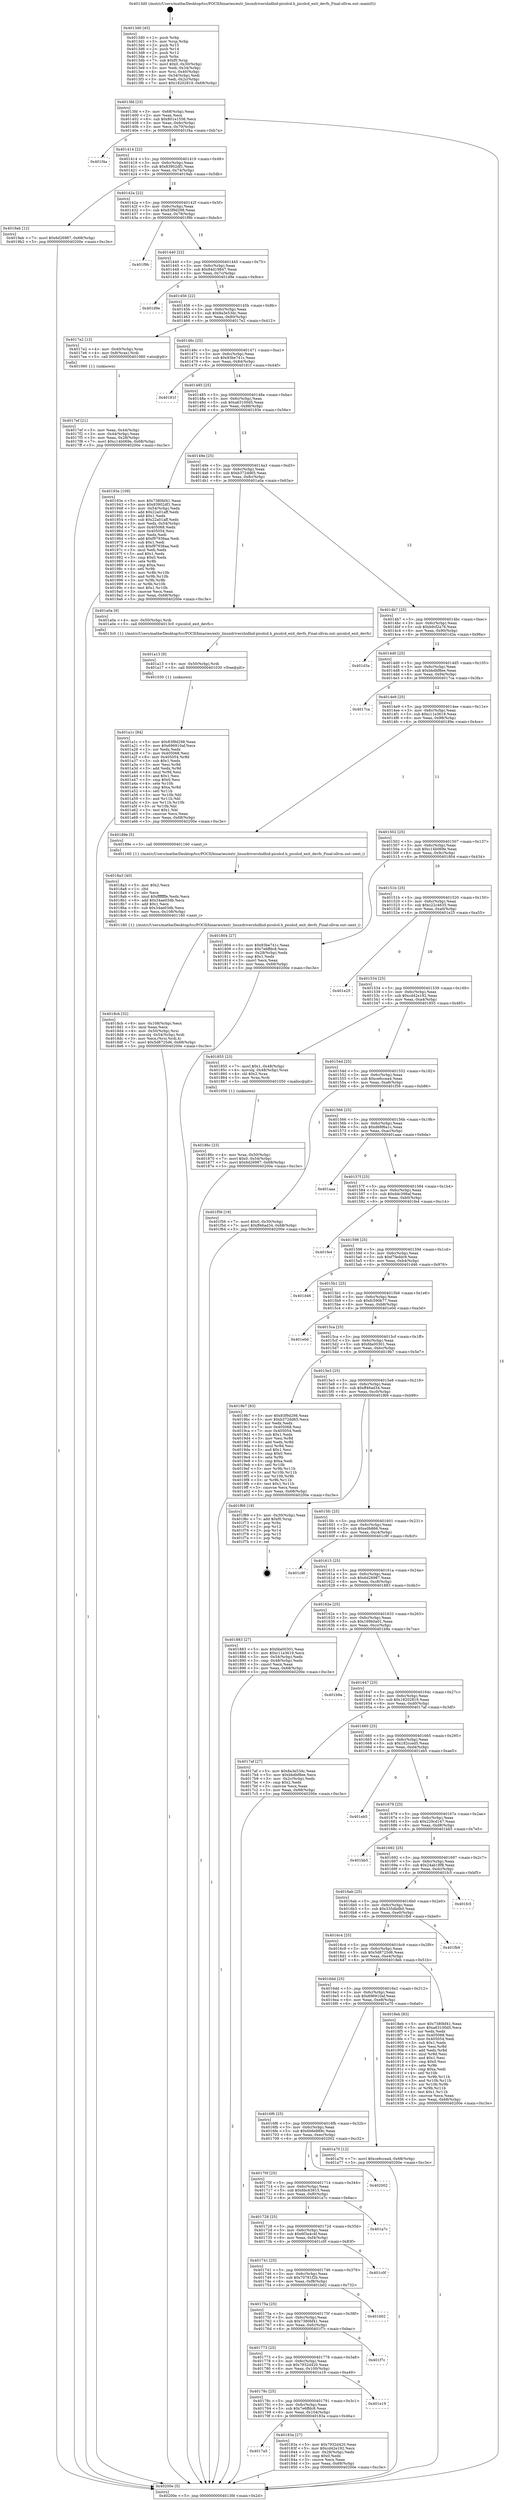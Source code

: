 digraph "0x4013d0" {
  label = "0x4013d0 (/mnt/c/Users/mathe/Desktop/tcc/POCII/binaries/extr_linuxdrivershidhid-picolcd.h_picolcd_exit_devfs_Final-ollvm.out::main(0))"
  labelloc = "t"
  node[shape=record]

  Entry [label="",width=0.3,height=0.3,shape=circle,fillcolor=black,style=filled]
  "0x4013fd" [label="{
     0x4013fd [23]\l
     | [instrs]\l
     &nbsp;&nbsp;0x4013fd \<+3\>: mov -0x68(%rbp),%eax\l
     &nbsp;&nbsp;0x401400 \<+2\>: mov %eax,%ecx\l
     &nbsp;&nbsp;0x401402 \<+6\>: sub $0x801e1556,%ecx\l
     &nbsp;&nbsp;0x401408 \<+3\>: mov %eax,-0x6c(%rbp)\l
     &nbsp;&nbsp;0x40140b \<+3\>: mov %ecx,-0x70(%rbp)\l
     &nbsp;&nbsp;0x40140e \<+6\>: je 0000000000401f4a \<main+0xb7a\>\l
  }"]
  "0x401f4a" [label="{
     0x401f4a\l
  }", style=dashed]
  "0x401414" [label="{
     0x401414 [22]\l
     | [instrs]\l
     &nbsp;&nbsp;0x401414 \<+5\>: jmp 0000000000401419 \<main+0x49\>\l
     &nbsp;&nbsp;0x401419 \<+3\>: mov -0x6c(%rbp),%eax\l
     &nbsp;&nbsp;0x40141c \<+5\>: sub $0x83902df1,%eax\l
     &nbsp;&nbsp;0x401421 \<+3\>: mov %eax,-0x74(%rbp)\l
     &nbsp;&nbsp;0x401424 \<+6\>: je 00000000004019ab \<main+0x5db\>\l
  }"]
  Exit [label="",width=0.3,height=0.3,shape=circle,fillcolor=black,style=filled,peripheries=2]
  "0x4019ab" [label="{
     0x4019ab [12]\l
     | [instrs]\l
     &nbsp;&nbsp;0x4019ab \<+7\>: movl $0x6d26987,-0x68(%rbp)\l
     &nbsp;&nbsp;0x4019b2 \<+5\>: jmp 000000000040200e \<main+0xc3e\>\l
  }"]
  "0x40142a" [label="{
     0x40142a [22]\l
     | [instrs]\l
     &nbsp;&nbsp;0x40142a \<+5\>: jmp 000000000040142f \<main+0x5f\>\l
     &nbsp;&nbsp;0x40142f \<+3\>: mov -0x6c(%rbp),%eax\l
     &nbsp;&nbsp;0x401432 \<+5\>: sub $0x83f9d298,%eax\l
     &nbsp;&nbsp;0x401437 \<+3\>: mov %eax,-0x78(%rbp)\l
     &nbsp;&nbsp;0x40143a \<+6\>: je 0000000000401f9b \<main+0xbcb\>\l
  }"]
  "0x401a1c" [label="{
     0x401a1c [84]\l
     | [instrs]\l
     &nbsp;&nbsp;0x401a1c \<+5\>: mov $0x83f9d298,%eax\l
     &nbsp;&nbsp;0x401a21 \<+5\>: mov $0x696910af,%ecx\l
     &nbsp;&nbsp;0x401a26 \<+2\>: xor %edx,%edx\l
     &nbsp;&nbsp;0x401a28 \<+7\>: mov 0x405068,%esi\l
     &nbsp;&nbsp;0x401a2f \<+8\>: mov 0x405054,%r8d\l
     &nbsp;&nbsp;0x401a37 \<+3\>: sub $0x1,%edx\l
     &nbsp;&nbsp;0x401a3a \<+3\>: mov %esi,%r9d\l
     &nbsp;&nbsp;0x401a3d \<+3\>: add %edx,%r9d\l
     &nbsp;&nbsp;0x401a40 \<+4\>: imul %r9d,%esi\l
     &nbsp;&nbsp;0x401a44 \<+3\>: and $0x1,%esi\l
     &nbsp;&nbsp;0x401a47 \<+3\>: cmp $0x0,%esi\l
     &nbsp;&nbsp;0x401a4a \<+4\>: sete %r10b\l
     &nbsp;&nbsp;0x401a4e \<+4\>: cmp $0xa,%r8d\l
     &nbsp;&nbsp;0x401a52 \<+4\>: setl %r11b\l
     &nbsp;&nbsp;0x401a56 \<+3\>: mov %r10b,%bl\l
     &nbsp;&nbsp;0x401a59 \<+3\>: and %r11b,%bl\l
     &nbsp;&nbsp;0x401a5c \<+3\>: xor %r11b,%r10b\l
     &nbsp;&nbsp;0x401a5f \<+3\>: or %r10b,%bl\l
     &nbsp;&nbsp;0x401a62 \<+3\>: test $0x1,%bl\l
     &nbsp;&nbsp;0x401a65 \<+3\>: cmovne %ecx,%eax\l
     &nbsp;&nbsp;0x401a68 \<+3\>: mov %eax,-0x68(%rbp)\l
     &nbsp;&nbsp;0x401a6b \<+5\>: jmp 000000000040200e \<main+0xc3e\>\l
  }"]
  "0x401f9b" [label="{
     0x401f9b\l
  }", style=dashed]
  "0x401440" [label="{
     0x401440 [22]\l
     | [instrs]\l
     &nbsp;&nbsp;0x401440 \<+5\>: jmp 0000000000401445 \<main+0x75\>\l
     &nbsp;&nbsp;0x401445 \<+3\>: mov -0x6c(%rbp),%eax\l
     &nbsp;&nbsp;0x401448 \<+5\>: sub $0x84d19847,%eax\l
     &nbsp;&nbsp;0x40144d \<+3\>: mov %eax,-0x7c(%rbp)\l
     &nbsp;&nbsp;0x401450 \<+6\>: je 0000000000401d9e \<main+0x9ce\>\l
  }"]
  "0x401a13" [label="{
     0x401a13 [9]\l
     | [instrs]\l
     &nbsp;&nbsp;0x401a13 \<+4\>: mov -0x50(%rbp),%rdi\l
     &nbsp;&nbsp;0x401a17 \<+5\>: call 0000000000401030 \<free@plt\>\l
     | [calls]\l
     &nbsp;&nbsp;0x401030 \{1\} (unknown)\l
  }"]
  "0x401d9e" [label="{
     0x401d9e\l
  }", style=dashed]
  "0x401456" [label="{
     0x401456 [22]\l
     | [instrs]\l
     &nbsp;&nbsp;0x401456 \<+5\>: jmp 000000000040145b \<main+0x8b\>\l
     &nbsp;&nbsp;0x40145b \<+3\>: mov -0x6c(%rbp),%eax\l
     &nbsp;&nbsp;0x40145e \<+5\>: sub $0x8a3e53dc,%eax\l
     &nbsp;&nbsp;0x401463 \<+3\>: mov %eax,-0x80(%rbp)\l
     &nbsp;&nbsp;0x401466 \<+6\>: je 00000000004017e2 \<main+0x412\>\l
  }"]
  "0x4018cb" [label="{
     0x4018cb [32]\l
     | [instrs]\l
     &nbsp;&nbsp;0x4018cb \<+6\>: mov -0x108(%rbp),%ecx\l
     &nbsp;&nbsp;0x4018d1 \<+3\>: imul %eax,%ecx\l
     &nbsp;&nbsp;0x4018d4 \<+4\>: mov -0x50(%rbp),%rsi\l
     &nbsp;&nbsp;0x4018d8 \<+4\>: movslq -0x54(%rbp),%rdi\l
     &nbsp;&nbsp;0x4018dc \<+3\>: mov %ecx,(%rsi,%rdi,4)\l
     &nbsp;&nbsp;0x4018df \<+7\>: movl $0x5d8725d6,-0x68(%rbp)\l
     &nbsp;&nbsp;0x4018e6 \<+5\>: jmp 000000000040200e \<main+0xc3e\>\l
  }"]
  "0x4017e2" [label="{
     0x4017e2 [13]\l
     | [instrs]\l
     &nbsp;&nbsp;0x4017e2 \<+4\>: mov -0x40(%rbp),%rax\l
     &nbsp;&nbsp;0x4017e6 \<+4\>: mov 0x8(%rax),%rdi\l
     &nbsp;&nbsp;0x4017ea \<+5\>: call 0000000000401060 \<atoi@plt\>\l
     | [calls]\l
     &nbsp;&nbsp;0x401060 \{1\} (unknown)\l
  }"]
  "0x40146c" [label="{
     0x40146c [25]\l
     | [instrs]\l
     &nbsp;&nbsp;0x40146c \<+5\>: jmp 0000000000401471 \<main+0xa1\>\l
     &nbsp;&nbsp;0x401471 \<+3\>: mov -0x6c(%rbp),%eax\l
     &nbsp;&nbsp;0x401474 \<+5\>: sub $0x93be741c,%eax\l
     &nbsp;&nbsp;0x401479 \<+6\>: mov %eax,-0x84(%rbp)\l
     &nbsp;&nbsp;0x40147f \<+6\>: je 000000000040181f \<main+0x44f\>\l
  }"]
  "0x4018a3" [label="{
     0x4018a3 [40]\l
     | [instrs]\l
     &nbsp;&nbsp;0x4018a3 \<+5\>: mov $0x2,%ecx\l
     &nbsp;&nbsp;0x4018a8 \<+1\>: cltd\l
     &nbsp;&nbsp;0x4018a9 \<+2\>: idiv %ecx\l
     &nbsp;&nbsp;0x4018ab \<+6\>: imul $0xfffffffe,%edx,%ecx\l
     &nbsp;&nbsp;0x4018b1 \<+6\>: add $0x34ae03db,%ecx\l
     &nbsp;&nbsp;0x4018b7 \<+3\>: add $0x1,%ecx\l
     &nbsp;&nbsp;0x4018ba \<+6\>: sub $0x34ae03db,%ecx\l
     &nbsp;&nbsp;0x4018c0 \<+6\>: mov %ecx,-0x108(%rbp)\l
     &nbsp;&nbsp;0x4018c6 \<+5\>: call 0000000000401160 \<next_i\>\l
     | [calls]\l
     &nbsp;&nbsp;0x401160 \{1\} (/mnt/c/Users/mathe/Desktop/tcc/POCII/binaries/extr_linuxdrivershidhid-picolcd.h_picolcd_exit_devfs_Final-ollvm.out::next_i)\l
  }"]
  "0x40181f" [label="{
     0x40181f\l
  }", style=dashed]
  "0x401485" [label="{
     0x401485 [25]\l
     | [instrs]\l
     &nbsp;&nbsp;0x401485 \<+5\>: jmp 000000000040148a \<main+0xba\>\l
     &nbsp;&nbsp;0x40148a \<+3\>: mov -0x6c(%rbp),%eax\l
     &nbsp;&nbsp;0x40148d \<+5\>: sub $0xa63100d5,%eax\l
     &nbsp;&nbsp;0x401492 \<+6\>: mov %eax,-0x88(%rbp)\l
     &nbsp;&nbsp;0x401498 \<+6\>: je 000000000040193e \<main+0x56e\>\l
  }"]
  "0x40186c" [label="{
     0x40186c [23]\l
     | [instrs]\l
     &nbsp;&nbsp;0x40186c \<+4\>: mov %rax,-0x50(%rbp)\l
     &nbsp;&nbsp;0x401870 \<+7\>: movl $0x0,-0x54(%rbp)\l
     &nbsp;&nbsp;0x401877 \<+7\>: movl $0x6d26987,-0x68(%rbp)\l
     &nbsp;&nbsp;0x40187e \<+5\>: jmp 000000000040200e \<main+0xc3e\>\l
  }"]
  "0x40193e" [label="{
     0x40193e [109]\l
     | [instrs]\l
     &nbsp;&nbsp;0x40193e \<+5\>: mov $0x7380bf41,%eax\l
     &nbsp;&nbsp;0x401943 \<+5\>: mov $0x83902df1,%ecx\l
     &nbsp;&nbsp;0x401948 \<+3\>: mov -0x54(%rbp),%edx\l
     &nbsp;&nbsp;0x40194b \<+6\>: add $0x22a01aff,%edx\l
     &nbsp;&nbsp;0x401951 \<+3\>: add $0x1,%edx\l
     &nbsp;&nbsp;0x401954 \<+6\>: sub $0x22a01aff,%edx\l
     &nbsp;&nbsp;0x40195a \<+3\>: mov %edx,-0x54(%rbp)\l
     &nbsp;&nbsp;0x40195d \<+7\>: mov 0x405068,%edx\l
     &nbsp;&nbsp;0x401964 \<+7\>: mov 0x405054,%esi\l
     &nbsp;&nbsp;0x40196b \<+2\>: mov %edx,%edi\l
     &nbsp;&nbsp;0x40196d \<+6\>: add $0xf97936aa,%edi\l
     &nbsp;&nbsp;0x401973 \<+3\>: sub $0x1,%edi\l
     &nbsp;&nbsp;0x401976 \<+6\>: sub $0xf97936aa,%edi\l
     &nbsp;&nbsp;0x40197c \<+3\>: imul %edi,%edx\l
     &nbsp;&nbsp;0x40197f \<+3\>: and $0x1,%edx\l
     &nbsp;&nbsp;0x401982 \<+3\>: cmp $0x0,%edx\l
     &nbsp;&nbsp;0x401985 \<+4\>: sete %r8b\l
     &nbsp;&nbsp;0x401989 \<+3\>: cmp $0xa,%esi\l
     &nbsp;&nbsp;0x40198c \<+4\>: setl %r9b\l
     &nbsp;&nbsp;0x401990 \<+3\>: mov %r8b,%r10b\l
     &nbsp;&nbsp;0x401993 \<+3\>: and %r9b,%r10b\l
     &nbsp;&nbsp;0x401996 \<+3\>: xor %r9b,%r8b\l
     &nbsp;&nbsp;0x401999 \<+3\>: or %r8b,%r10b\l
     &nbsp;&nbsp;0x40199c \<+4\>: test $0x1,%r10b\l
     &nbsp;&nbsp;0x4019a0 \<+3\>: cmovne %ecx,%eax\l
     &nbsp;&nbsp;0x4019a3 \<+3\>: mov %eax,-0x68(%rbp)\l
     &nbsp;&nbsp;0x4019a6 \<+5\>: jmp 000000000040200e \<main+0xc3e\>\l
  }"]
  "0x40149e" [label="{
     0x40149e [25]\l
     | [instrs]\l
     &nbsp;&nbsp;0x40149e \<+5\>: jmp 00000000004014a3 \<main+0xd3\>\l
     &nbsp;&nbsp;0x4014a3 \<+3\>: mov -0x6c(%rbp),%eax\l
     &nbsp;&nbsp;0x4014a6 \<+5\>: sub $0xb372dd65,%eax\l
     &nbsp;&nbsp;0x4014ab \<+6\>: mov %eax,-0x8c(%rbp)\l
     &nbsp;&nbsp;0x4014b1 \<+6\>: je 0000000000401a0a \<main+0x63a\>\l
  }"]
  "0x4017a5" [label="{
     0x4017a5\l
  }", style=dashed]
  "0x401a0a" [label="{
     0x401a0a [9]\l
     | [instrs]\l
     &nbsp;&nbsp;0x401a0a \<+4\>: mov -0x50(%rbp),%rdi\l
     &nbsp;&nbsp;0x401a0e \<+5\>: call 00000000004013c0 \<picolcd_exit_devfs\>\l
     | [calls]\l
     &nbsp;&nbsp;0x4013c0 \{1\} (/mnt/c/Users/mathe/Desktop/tcc/POCII/binaries/extr_linuxdrivershidhid-picolcd.h_picolcd_exit_devfs_Final-ollvm.out::picolcd_exit_devfs)\l
  }"]
  "0x4014b7" [label="{
     0x4014b7 [25]\l
     | [instrs]\l
     &nbsp;&nbsp;0x4014b7 \<+5\>: jmp 00000000004014bc \<main+0xec\>\l
     &nbsp;&nbsp;0x4014bc \<+3\>: mov -0x6c(%rbp),%eax\l
     &nbsp;&nbsp;0x4014bf \<+5\>: sub $0xb9cf2a76,%eax\l
     &nbsp;&nbsp;0x4014c4 \<+6\>: mov %eax,-0x90(%rbp)\l
     &nbsp;&nbsp;0x4014ca \<+6\>: je 0000000000401d3a \<main+0x96a\>\l
  }"]
  "0x40183a" [label="{
     0x40183a [27]\l
     | [instrs]\l
     &nbsp;&nbsp;0x40183a \<+5\>: mov $0x7932d420,%eax\l
     &nbsp;&nbsp;0x40183f \<+5\>: mov $0xcd42e192,%ecx\l
     &nbsp;&nbsp;0x401844 \<+3\>: mov -0x28(%rbp),%edx\l
     &nbsp;&nbsp;0x401847 \<+3\>: cmp $0x0,%edx\l
     &nbsp;&nbsp;0x40184a \<+3\>: cmove %ecx,%eax\l
     &nbsp;&nbsp;0x40184d \<+3\>: mov %eax,-0x68(%rbp)\l
     &nbsp;&nbsp;0x401850 \<+5\>: jmp 000000000040200e \<main+0xc3e\>\l
  }"]
  "0x401d3a" [label="{
     0x401d3a\l
  }", style=dashed]
  "0x4014d0" [label="{
     0x4014d0 [25]\l
     | [instrs]\l
     &nbsp;&nbsp;0x4014d0 \<+5\>: jmp 00000000004014d5 \<main+0x105\>\l
     &nbsp;&nbsp;0x4014d5 \<+3\>: mov -0x6c(%rbp),%eax\l
     &nbsp;&nbsp;0x4014d8 \<+5\>: sub $0xbbdbf8ee,%eax\l
     &nbsp;&nbsp;0x4014dd \<+6\>: mov %eax,-0x94(%rbp)\l
     &nbsp;&nbsp;0x4014e3 \<+6\>: je 00000000004017ca \<main+0x3fa\>\l
  }"]
  "0x40178c" [label="{
     0x40178c [25]\l
     | [instrs]\l
     &nbsp;&nbsp;0x40178c \<+5\>: jmp 0000000000401791 \<main+0x3c1\>\l
     &nbsp;&nbsp;0x401791 \<+3\>: mov -0x6c(%rbp),%eax\l
     &nbsp;&nbsp;0x401794 \<+5\>: sub $0x7e6ffdc8,%eax\l
     &nbsp;&nbsp;0x401799 \<+6\>: mov %eax,-0x104(%rbp)\l
     &nbsp;&nbsp;0x40179f \<+6\>: je 000000000040183a \<main+0x46a\>\l
  }"]
  "0x4017ca" [label="{
     0x4017ca\l
  }", style=dashed]
  "0x4014e9" [label="{
     0x4014e9 [25]\l
     | [instrs]\l
     &nbsp;&nbsp;0x4014e9 \<+5\>: jmp 00000000004014ee \<main+0x11e\>\l
     &nbsp;&nbsp;0x4014ee \<+3\>: mov -0x6c(%rbp),%eax\l
     &nbsp;&nbsp;0x4014f1 \<+5\>: sub $0xc11e3619,%eax\l
     &nbsp;&nbsp;0x4014f6 \<+6\>: mov %eax,-0x98(%rbp)\l
     &nbsp;&nbsp;0x4014fc \<+6\>: je 000000000040189e \<main+0x4ce\>\l
  }"]
  "0x401e19" [label="{
     0x401e19\l
  }", style=dashed]
  "0x40189e" [label="{
     0x40189e [5]\l
     | [instrs]\l
     &nbsp;&nbsp;0x40189e \<+5\>: call 0000000000401160 \<next_i\>\l
     | [calls]\l
     &nbsp;&nbsp;0x401160 \{1\} (/mnt/c/Users/mathe/Desktop/tcc/POCII/binaries/extr_linuxdrivershidhid-picolcd.h_picolcd_exit_devfs_Final-ollvm.out::next_i)\l
  }"]
  "0x401502" [label="{
     0x401502 [25]\l
     | [instrs]\l
     &nbsp;&nbsp;0x401502 \<+5\>: jmp 0000000000401507 \<main+0x137\>\l
     &nbsp;&nbsp;0x401507 \<+3\>: mov -0x6c(%rbp),%eax\l
     &nbsp;&nbsp;0x40150a \<+5\>: sub $0xc14b069e,%eax\l
     &nbsp;&nbsp;0x40150f \<+6\>: mov %eax,-0x9c(%rbp)\l
     &nbsp;&nbsp;0x401515 \<+6\>: je 0000000000401804 \<main+0x434\>\l
  }"]
  "0x401773" [label="{
     0x401773 [25]\l
     | [instrs]\l
     &nbsp;&nbsp;0x401773 \<+5\>: jmp 0000000000401778 \<main+0x3a8\>\l
     &nbsp;&nbsp;0x401778 \<+3\>: mov -0x6c(%rbp),%eax\l
     &nbsp;&nbsp;0x40177b \<+5\>: sub $0x7932d420,%eax\l
     &nbsp;&nbsp;0x401780 \<+6\>: mov %eax,-0x100(%rbp)\l
     &nbsp;&nbsp;0x401786 \<+6\>: je 0000000000401e19 \<main+0xa49\>\l
  }"]
  "0x401804" [label="{
     0x401804 [27]\l
     | [instrs]\l
     &nbsp;&nbsp;0x401804 \<+5\>: mov $0x93be741c,%eax\l
     &nbsp;&nbsp;0x401809 \<+5\>: mov $0x7e6ffdc8,%ecx\l
     &nbsp;&nbsp;0x40180e \<+3\>: mov -0x28(%rbp),%edx\l
     &nbsp;&nbsp;0x401811 \<+3\>: cmp $0x1,%edx\l
     &nbsp;&nbsp;0x401814 \<+3\>: cmovl %ecx,%eax\l
     &nbsp;&nbsp;0x401817 \<+3\>: mov %eax,-0x68(%rbp)\l
     &nbsp;&nbsp;0x40181a \<+5\>: jmp 000000000040200e \<main+0xc3e\>\l
  }"]
  "0x40151b" [label="{
     0x40151b [25]\l
     | [instrs]\l
     &nbsp;&nbsp;0x40151b \<+5\>: jmp 0000000000401520 \<main+0x150\>\l
     &nbsp;&nbsp;0x401520 \<+3\>: mov -0x6c(%rbp),%eax\l
     &nbsp;&nbsp;0x401523 \<+5\>: sub $0xc22c4635,%eax\l
     &nbsp;&nbsp;0x401528 \<+6\>: mov %eax,-0xa0(%rbp)\l
     &nbsp;&nbsp;0x40152e \<+6\>: je 0000000000401e25 \<main+0xa55\>\l
  }"]
  "0x401f7c" [label="{
     0x401f7c\l
  }", style=dashed]
  "0x401e25" [label="{
     0x401e25\l
  }", style=dashed]
  "0x401534" [label="{
     0x401534 [25]\l
     | [instrs]\l
     &nbsp;&nbsp;0x401534 \<+5\>: jmp 0000000000401539 \<main+0x169\>\l
     &nbsp;&nbsp;0x401539 \<+3\>: mov -0x6c(%rbp),%eax\l
     &nbsp;&nbsp;0x40153c \<+5\>: sub $0xcd42e192,%eax\l
     &nbsp;&nbsp;0x401541 \<+6\>: mov %eax,-0xa4(%rbp)\l
     &nbsp;&nbsp;0x401547 \<+6\>: je 0000000000401855 \<main+0x485\>\l
  }"]
  "0x40175a" [label="{
     0x40175a [25]\l
     | [instrs]\l
     &nbsp;&nbsp;0x40175a \<+5\>: jmp 000000000040175f \<main+0x38f\>\l
     &nbsp;&nbsp;0x40175f \<+3\>: mov -0x6c(%rbp),%eax\l
     &nbsp;&nbsp;0x401762 \<+5\>: sub $0x7380bf41,%eax\l
     &nbsp;&nbsp;0x401767 \<+6\>: mov %eax,-0xfc(%rbp)\l
     &nbsp;&nbsp;0x40176d \<+6\>: je 0000000000401f7c \<main+0xbac\>\l
  }"]
  "0x401855" [label="{
     0x401855 [23]\l
     | [instrs]\l
     &nbsp;&nbsp;0x401855 \<+7\>: movl $0x1,-0x48(%rbp)\l
     &nbsp;&nbsp;0x40185c \<+4\>: movslq -0x48(%rbp),%rax\l
     &nbsp;&nbsp;0x401860 \<+4\>: shl $0x2,%rax\l
     &nbsp;&nbsp;0x401864 \<+3\>: mov %rax,%rdi\l
     &nbsp;&nbsp;0x401867 \<+5\>: call 0000000000401050 \<malloc@plt\>\l
     | [calls]\l
     &nbsp;&nbsp;0x401050 \{1\} (unknown)\l
  }"]
  "0x40154d" [label="{
     0x40154d [25]\l
     | [instrs]\l
     &nbsp;&nbsp;0x40154d \<+5\>: jmp 0000000000401552 \<main+0x182\>\l
     &nbsp;&nbsp;0x401552 \<+3\>: mov -0x6c(%rbp),%eax\l
     &nbsp;&nbsp;0x401555 \<+5\>: sub $0xce6ccea4,%eax\l
     &nbsp;&nbsp;0x40155a \<+6\>: mov %eax,-0xa8(%rbp)\l
     &nbsp;&nbsp;0x401560 \<+6\>: je 0000000000401f56 \<main+0xb86\>\l
  }"]
  "0x401b02" [label="{
     0x401b02\l
  }", style=dashed]
  "0x401f56" [label="{
     0x401f56 [19]\l
     | [instrs]\l
     &nbsp;&nbsp;0x401f56 \<+7\>: movl $0x0,-0x30(%rbp)\l
     &nbsp;&nbsp;0x401f5d \<+7\>: movl $0xff46ad34,-0x68(%rbp)\l
     &nbsp;&nbsp;0x401f64 \<+5\>: jmp 000000000040200e \<main+0xc3e\>\l
  }"]
  "0x401566" [label="{
     0x401566 [25]\l
     | [instrs]\l
     &nbsp;&nbsp;0x401566 \<+5\>: jmp 000000000040156b \<main+0x19b\>\l
     &nbsp;&nbsp;0x40156b \<+3\>: mov -0x6c(%rbp),%eax\l
     &nbsp;&nbsp;0x40156e \<+5\>: sub $0xd68f6a1c,%eax\l
     &nbsp;&nbsp;0x401573 \<+6\>: mov %eax,-0xac(%rbp)\l
     &nbsp;&nbsp;0x401579 \<+6\>: je 0000000000401aaa \<main+0x6da\>\l
  }"]
  "0x401741" [label="{
     0x401741 [25]\l
     | [instrs]\l
     &nbsp;&nbsp;0x401741 \<+5\>: jmp 0000000000401746 \<main+0x376\>\l
     &nbsp;&nbsp;0x401746 \<+3\>: mov -0x6c(%rbp),%eax\l
     &nbsp;&nbsp;0x401749 \<+5\>: sub $0x70781f2b,%eax\l
     &nbsp;&nbsp;0x40174e \<+6\>: mov %eax,-0xf8(%rbp)\l
     &nbsp;&nbsp;0x401754 \<+6\>: je 0000000000401b02 \<main+0x732\>\l
  }"]
  "0x401aaa" [label="{
     0x401aaa\l
  }", style=dashed]
  "0x40157f" [label="{
     0x40157f [25]\l
     | [instrs]\l
     &nbsp;&nbsp;0x40157f \<+5\>: jmp 0000000000401584 \<main+0x1b4\>\l
     &nbsp;&nbsp;0x401584 \<+3\>: mov -0x6c(%rbp),%eax\l
     &nbsp;&nbsp;0x401587 \<+5\>: sub $0xddc398af,%eax\l
     &nbsp;&nbsp;0x40158c \<+6\>: mov %eax,-0xb0(%rbp)\l
     &nbsp;&nbsp;0x401592 \<+6\>: je 0000000000401fe4 \<main+0xc14\>\l
  }"]
  "0x401c0f" [label="{
     0x401c0f\l
  }", style=dashed]
  "0x401fe4" [label="{
     0x401fe4\l
  }", style=dashed]
  "0x401598" [label="{
     0x401598 [25]\l
     | [instrs]\l
     &nbsp;&nbsp;0x401598 \<+5\>: jmp 000000000040159d \<main+0x1cd\>\l
     &nbsp;&nbsp;0x40159d \<+3\>: mov -0x6c(%rbp),%eax\l
     &nbsp;&nbsp;0x4015a0 \<+5\>: sub $0xf7feddc9,%eax\l
     &nbsp;&nbsp;0x4015a5 \<+6\>: mov %eax,-0xb4(%rbp)\l
     &nbsp;&nbsp;0x4015ab \<+6\>: je 0000000000401d46 \<main+0x976\>\l
  }"]
  "0x401728" [label="{
     0x401728 [25]\l
     | [instrs]\l
     &nbsp;&nbsp;0x401728 \<+5\>: jmp 000000000040172d \<main+0x35d\>\l
     &nbsp;&nbsp;0x40172d \<+3\>: mov -0x6c(%rbp),%eax\l
     &nbsp;&nbsp;0x401730 \<+5\>: sub $0x6f3a4c4f,%eax\l
     &nbsp;&nbsp;0x401735 \<+6\>: mov %eax,-0xf4(%rbp)\l
     &nbsp;&nbsp;0x40173b \<+6\>: je 0000000000401c0f \<main+0x83f\>\l
  }"]
  "0x401d46" [label="{
     0x401d46\l
  }", style=dashed]
  "0x4015b1" [label="{
     0x4015b1 [25]\l
     | [instrs]\l
     &nbsp;&nbsp;0x4015b1 \<+5\>: jmp 00000000004015b6 \<main+0x1e6\>\l
     &nbsp;&nbsp;0x4015b6 \<+3\>: mov -0x6c(%rbp),%eax\l
     &nbsp;&nbsp;0x4015b9 \<+5\>: sub $0xfc590b77,%eax\l
     &nbsp;&nbsp;0x4015be \<+6\>: mov %eax,-0xb8(%rbp)\l
     &nbsp;&nbsp;0x4015c4 \<+6\>: je 0000000000401e0d \<main+0xa3d\>\l
  }"]
  "0x401a7c" [label="{
     0x401a7c\l
  }", style=dashed]
  "0x401e0d" [label="{
     0x401e0d\l
  }", style=dashed]
  "0x4015ca" [label="{
     0x4015ca [25]\l
     | [instrs]\l
     &nbsp;&nbsp;0x4015ca \<+5\>: jmp 00000000004015cf \<main+0x1ff\>\l
     &nbsp;&nbsp;0x4015cf \<+3\>: mov -0x6c(%rbp),%eax\l
     &nbsp;&nbsp;0x4015d2 \<+5\>: sub $0xfda00301,%eax\l
     &nbsp;&nbsp;0x4015d7 \<+6\>: mov %eax,-0xbc(%rbp)\l
     &nbsp;&nbsp;0x4015dd \<+6\>: je 00000000004019b7 \<main+0x5e7\>\l
  }"]
  "0x40170f" [label="{
     0x40170f [25]\l
     | [instrs]\l
     &nbsp;&nbsp;0x40170f \<+5\>: jmp 0000000000401714 \<main+0x344\>\l
     &nbsp;&nbsp;0x401714 \<+3\>: mov -0x6c(%rbp),%eax\l
     &nbsp;&nbsp;0x401717 \<+5\>: sub $0x6bc63815,%eax\l
     &nbsp;&nbsp;0x40171c \<+6\>: mov %eax,-0xf0(%rbp)\l
     &nbsp;&nbsp;0x401722 \<+6\>: je 0000000000401a7c \<main+0x6ac\>\l
  }"]
  "0x4019b7" [label="{
     0x4019b7 [83]\l
     | [instrs]\l
     &nbsp;&nbsp;0x4019b7 \<+5\>: mov $0x83f9d298,%eax\l
     &nbsp;&nbsp;0x4019bc \<+5\>: mov $0xb372dd65,%ecx\l
     &nbsp;&nbsp;0x4019c1 \<+2\>: xor %edx,%edx\l
     &nbsp;&nbsp;0x4019c3 \<+7\>: mov 0x405068,%esi\l
     &nbsp;&nbsp;0x4019ca \<+7\>: mov 0x405054,%edi\l
     &nbsp;&nbsp;0x4019d1 \<+3\>: sub $0x1,%edx\l
     &nbsp;&nbsp;0x4019d4 \<+3\>: mov %esi,%r8d\l
     &nbsp;&nbsp;0x4019d7 \<+3\>: add %edx,%r8d\l
     &nbsp;&nbsp;0x4019da \<+4\>: imul %r8d,%esi\l
     &nbsp;&nbsp;0x4019de \<+3\>: and $0x1,%esi\l
     &nbsp;&nbsp;0x4019e1 \<+3\>: cmp $0x0,%esi\l
     &nbsp;&nbsp;0x4019e4 \<+4\>: sete %r9b\l
     &nbsp;&nbsp;0x4019e8 \<+3\>: cmp $0xa,%edi\l
     &nbsp;&nbsp;0x4019eb \<+4\>: setl %r10b\l
     &nbsp;&nbsp;0x4019ef \<+3\>: mov %r9b,%r11b\l
     &nbsp;&nbsp;0x4019f2 \<+3\>: and %r10b,%r11b\l
     &nbsp;&nbsp;0x4019f5 \<+3\>: xor %r10b,%r9b\l
     &nbsp;&nbsp;0x4019f8 \<+3\>: or %r9b,%r11b\l
     &nbsp;&nbsp;0x4019fb \<+4\>: test $0x1,%r11b\l
     &nbsp;&nbsp;0x4019ff \<+3\>: cmovne %ecx,%eax\l
     &nbsp;&nbsp;0x401a02 \<+3\>: mov %eax,-0x68(%rbp)\l
     &nbsp;&nbsp;0x401a05 \<+5\>: jmp 000000000040200e \<main+0xc3e\>\l
  }"]
  "0x4015e3" [label="{
     0x4015e3 [25]\l
     | [instrs]\l
     &nbsp;&nbsp;0x4015e3 \<+5\>: jmp 00000000004015e8 \<main+0x218\>\l
     &nbsp;&nbsp;0x4015e8 \<+3\>: mov -0x6c(%rbp),%eax\l
     &nbsp;&nbsp;0x4015eb \<+5\>: sub $0xff46ad34,%eax\l
     &nbsp;&nbsp;0x4015f0 \<+6\>: mov %eax,-0xc0(%rbp)\l
     &nbsp;&nbsp;0x4015f6 \<+6\>: je 0000000000401f69 \<main+0xb99\>\l
  }"]
  "0x402002" [label="{
     0x402002\l
  }", style=dashed]
  "0x401f69" [label="{
     0x401f69 [19]\l
     | [instrs]\l
     &nbsp;&nbsp;0x401f69 \<+3\>: mov -0x30(%rbp),%eax\l
     &nbsp;&nbsp;0x401f6c \<+7\>: add $0xf0,%rsp\l
     &nbsp;&nbsp;0x401f73 \<+1\>: pop %rbx\l
     &nbsp;&nbsp;0x401f74 \<+2\>: pop %r12\l
     &nbsp;&nbsp;0x401f76 \<+2\>: pop %r14\l
     &nbsp;&nbsp;0x401f78 \<+2\>: pop %r15\l
     &nbsp;&nbsp;0x401f7a \<+1\>: pop %rbp\l
     &nbsp;&nbsp;0x401f7b \<+1\>: ret\l
  }"]
  "0x4015fc" [label="{
     0x4015fc [25]\l
     | [instrs]\l
     &nbsp;&nbsp;0x4015fc \<+5\>: jmp 0000000000401601 \<main+0x231\>\l
     &nbsp;&nbsp;0x401601 \<+3\>: mov -0x6c(%rbp),%eax\l
     &nbsp;&nbsp;0x401604 \<+5\>: sub $0xe0b866,%eax\l
     &nbsp;&nbsp;0x401609 \<+6\>: mov %eax,-0xc4(%rbp)\l
     &nbsp;&nbsp;0x40160f \<+6\>: je 0000000000401c9f \<main+0x8cf\>\l
  }"]
  "0x4016f6" [label="{
     0x4016f6 [25]\l
     | [instrs]\l
     &nbsp;&nbsp;0x4016f6 \<+5\>: jmp 00000000004016fb \<main+0x32b\>\l
     &nbsp;&nbsp;0x4016fb \<+3\>: mov -0x6c(%rbp),%eax\l
     &nbsp;&nbsp;0x4016fe \<+5\>: sub $0x6b6e889c,%eax\l
     &nbsp;&nbsp;0x401703 \<+6\>: mov %eax,-0xec(%rbp)\l
     &nbsp;&nbsp;0x401709 \<+6\>: je 0000000000402002 \<main+0xc32\>\l
  }"]
  "0x401c9f" [label="{
     0x401c9f\l
  }", style=dashed]
  "0x401615" [label="{
     0x401615 [25]\l
     | [instrs]\l
     &nbsp;&nbsp;0x401615 \<+5\>: jmp 000000000040161a \<main+0x24a\>\l
     &nbsp;&nbsp;0x40161a \<+3\>: mov -0x6c(%rbp),%eax\l
     &nbsp;&nbsp;0x40161d \<+5\>: sub $0x6d26987,%eax\l
     &nbsp;&nbsp;0x401622 \<+6\>: mov %eax,-0xc8(%rbp)\l
     &nbsp;&nbsp;0x401628 \<+6\>: je 0000000000401883 \<main+0x4b3\>\l
  }"]
  "0x401a70" [label="{
     0x401a70 [12]\l
     | [instrs]\l
     &nbsp;&nbsp;0x401a70 \<+7\>: movl $0xce6ccea4,-0x68(%rbp)\l
     &nbsp;&nbsp;0x401a77 \<+5\>: jmp 000000000040200e \<main+0xc3e\>\l
  }"]
  "0x401883" [label="{
     0x401883 [27]\l
     | [instrs]\l
     &nbsp;&nbsp;0x401883 \<+5\>: mov $0xfda00301,%eax\l
     &nbsp;&nbsp;0x401888 \<+5\>: mov $0xc11e3619,%ecx\l
     &nbsp;&nbsp;0x40188d \<+3\>: mov -0x54(%rbp),%edx\l
     &nbsp;&nbsp;0x401890 \<+3\>: cmp -0x48(%rbp),%edx\l
     &nbsp;&nbsp;0x401893 \<+3\>: cmovl %ecx,%eax\l
     &nbsp;&nbsp;0x401896 \<+3\>: mov %eax,-0x68(%rbp)\l
     &nbsp;&nbsp;0x401899 \<+5\>: jmp 000000000040200e \<main+0xc3e\>\l
  }"]
  "0x40162e" [label="{
     0x40162e [25]\l
     | [instrs]\l
     &nbsp;&nbsp;0x40162e \<+5\>: jmp 0000000000401633 \<main+0x263\>\l
     &nbsp;&nbsp;0x401633 \<+3\>: mov -0x6c(%rbp),%eax\l
     &nbsp;&nbsp;0x401636 \<+5\>: sub $0x169b0a01,%eax\l
     &nbsp;&nbsp;0x40163b \<+6\>: mov %eax,-0xcc(%rbp)\l
     &nbsp;&nbsp;0x401641 \<+6\>: je 0000000000401b9a \<main+0x7ca\>\l
  }"]
  "0x4016dd" [label="{
     0x4016dd [25]\l
     | [instrs]\l
     &nbsp;&nbsp;0x4016dd \<+5\>: jmp 00000000004016e2 \<main+0x312\>\l
     &nbsp;&nbsp;0x4016e2 \<+3\>: mov -0x6c(%rbp),%eax\l
     &nbsp;&nbsp;0x4016e5 \<+5\>: sub $0x696910af,%eax\l
     &nbsp;&nbsp;0x4016ea \<+6\>: mov %eax,-0xe8(%rbp)\l
     &nbsp;&nbsp;0x4016f0 \<+6\>: je 0000000000401a70 \<main+0x6a0\>\l
  }"]
  "0x401b9a" [label="{
     0x401b9a\l
  }", style=dashed]
  "0x401647" [label="{
     0x401647 [25]\l
     | [instrs]\l
     &nbsp;&nbsp;0x401647 \<+5\>: jmp 000000000040164c \<main+0x27c\>\l
     &nbsp;&nbsp;0x40164c \<+3\>: mov -0x6c(%rbp),%eax\l
     &nbsp;&nbsp;0x40164f \<+5\>: sub $0x18202819,%eax\l
     &nbsp;&nbsp;0x401654 \<+6\>: mov %eax,-0xd0(%rbp)\l
     &nbsp;&nbsp;0x40165a \<+6\>: je 00000000004017af \<main+0x3df\>\l
  }"]
  "0x4018eb" [label="{
     0x4018eb [83]\l
     | [instrs]\l
     &nbsp;&nbsp;0x4018eb \<+5\>: mov $0x7380bf41,%eax\l
     &nbsp;&nbsp;0x4018f0 \<+5\>: mov $0xa63100d5,%ecx\l
     &nbsp;&nbsp;0x4018f5 \<+2\>: xor %edx,%edx\l
     &nbsp;&nbsp;0x4018f7 \<+7\>: mov 0x405068,%esi\l
     &nbsp;&nbsp;0x4018fe \<+7\>: mov 0x405054,%edi\l
     &nbsp;&nbsp;0x401905 \<+3\>: sub $0x1,%edx\l
     &nbsp;&nbsp;0x401908 \<+3\>: mov %esi,%r8d\l
     &nbsp;&nbsp;0x40190b \<+3\>: add %edx,%r8d\l
     &nbsp;&nbsp;0x40190e \<+4\>: imul %r8d,%esi\l
     &nbsp;&nbsp;0x401912 \<+3\>: and $0x1,%esi\l
     &nbsp;&nbsp;0x401915 \<+3\>: cmp $0x0,%esi\l
     &nbsp;&nbsp;0x401918 \<+4\>: sete %r9b\l
     &nbsp;&nbsp;0x40191c \<+3\>: cmp $0xa,%edi\l
     &nbsp;&nbsp;0x40191f \<+4\>: setl %r10b\l
     &nbsp;&nbsp;0x401923 \<+3\>: mov %r9b,%r11b\l
     &nbsp;&nbsp;0x401926 \<+3\>: and %r10b,%r11b\l
     &nbsp;&nbsp;0x401929 \<+3\>: xor %r10b,%r9b\l
     &nbsp;&nbsp;0x40192c \<+3\>: or %r9b,%r11b\l
     &nbsp;&nbsp;0x40192f \<+4\>: test $0x1,%r11b\l
     &nbsp;&nbsp;0x401933 \<+3\>: cmovne %ecx,%eax\l
     &nbsp;&nbsp;0x401936 \<+3\>: mov %eax,-0x68(%rbp)\l
     &nbsp;&nbsp;0x401939 \<+5\>: jmp 000000000040200e \<main+0xc3e\>\l
  }"]
  "0x4017af" [label="{
     0x4017af [27]\l
     | [instrs]\l
     &nbsp;&nbsp;0x4017af \<+5\>: mov $0x8a3e53dc,%eax\l
     &nbsp;&nbsp;0x4017b4 \<+5\>: mov $0xbbdbf8ee,%ecx\l
     &nbsp;&nbsp;0x4017b9 \<+3\>: mov -0x2c(%rbp),%edx\l
     &nbsp;&nbsp;0x4017bc \<+3\>: cmp $0x2,%edx\l
     &nbsp;&nbsp;0x4017bf \<+3\>: cmovne %ecx,%eax\l
     &nbsp;&nbsp;0x4017c2 \<+3\>: mov %eax,-0x68(%rbp)\l
     &nbsp;&nbsp;0x4017c5 \<+5\>: jmp 000000000040200e \<main+0xc3e\>\l
  }"]
  "0x401660" [label="{
     0x401660 [25]\l
     | [instrs]\l
     &nbsp;&nbsp;0x401660 \<+5\>: jmp 0000000000401665 \<main+0x295\>\l
     &nbsp;&nbsp;0x401665 \<+3\>: mov -0x6c(%rbp),%eax\l
     &nbsp;&nbsp;0x401668 \<+5\>: sub $0x182cced5,%eax\l
     &nbsp;&nbsp;0x40166d \<+6\>: mov %eax,-0xd4(%rbp)\l
     &nbsp;&nbsp;0x401673 \<+6\>: je 0000000000401eb5 \<main+0xae5\>\l
  }"]
  "0x40200e" [label="{
     0x40200e [5]\l
     | [instrs]\l
     &nbsp;&nbsp;0x40200e \<+5\>: jmp 00000000004013fd \<main+0x2d\>\l
  }"]
  "0x4013d0" [label="{
     0x4013d0 [45]\l
     | [instrs]\l
     &nbsp;&nbsp;0x4013d0 \<+1\>: push %rbp\l
     &nbsp;&nbsp;0x4013d1 \<+3\>: mov %rsp,%rbp\l
     &nbsp;&nbsp;0x4013d4 \<+2\>: push %r15\l
     &nbsp;&nbsp;0x4013d6 \<+2\>: push %r14\l
     &nbsp;&nbsp;0x4013d8 \<+2\>: push %r12\l
     &nbsp;&nbsp;0x4013da \<+1\>: push %rbx\l
     &nbsp;&nbsp;0x4013db \<+7\>: sub $0xf0,%rsp\l
     &nbsp;&nbsp;0x4013e2 \<+7\>: movl $0x0,-0x30(%rbp)\l
     &nbsp;&nbsp;0x4013e9 \<+3\>: mov %edi,-0x34(%rbp)\l
     &nbsp;&nbsp;0x4013ec \<+4\>: mov %rsi,-0x40(%rbp)\l
     &nbsp;&nbsp;0x4013f0 \<+3\>: mov -0x34(%rbp),%edi\l
     &nbsp;&nbsp;0x4013f3 \<+3\>: mov %edi,-0x2c(%rbp)\l
     &nbsp;&nbsp;0x4013f6 \<+7\>: movl $0x18202819,-0x68(%rbp)\l
  }"]
  "0x4017ef" [label="{
     0x4017ef [21]\l
     | [instrs]\l
     &nbsp;&nbsp;0x4017ef \<+3\>: mov %eax,-0x44(%rbp)\l
     &nbsp;&nbsp;0x4017f2 \<+3\>: mov -0x44(%rbp),%eax\l
     &nbsp;&nbsp;0x4017f5 \<+3\>: mov %eax,-0x28(%rbp)\l
     &nbsp;&nbsp;0x4017f8 \<+7\>: movl $0xc14b069e,-0x68(%rbp)\l
     &nbsp;&nbsp;0x4017ff \<+5\>: jmp 000000000040200e \<main+0xc3e\>\l
  }"]
  "0x4016c4" [label="{
     0x4016c4 [25]\l
     | [instrs]\l
     &nbsp;&nbsp;0x4016c4 \<+5\>: jmp 00000000004016c9 \<main+0x2f9\>\l
     &nbsp;&nbsp;0x4016c9 \<+3\>: mov -0x6c(%rbp),%eax\l
     &nbsp;&nbsp;0x4016cc \<+5\>: sub $0x5d8725d6,%eax\l
     &nbsp;&nbsp;0x4016d1 \<+6\>: mov %eax,-0xe4(%rbp)\l
     &nbsp;&nbsp;0x4016d7 \<+6\>: je 00000000004018eb \<main+0x51b\>\l
  }"]
  "0x401eb5" [label="{
     0x401eb5\l
  }", style=dashed]
  "0x401679" [label="{
     0x401679 [25]\l
     | [instrs]\l
     &nbsp;&nbsp;0x401679 \<+5\>: jmp 000000000040167e \<main+0x2ae\>\l
     &nbsp;&nbsp;0x40167e \<+3\>: mov -0x6c(%rbp),%eax\l
     &nbsp;&nbsp;0x401681 \<+5\>: sub $0x229cd147,%eax\l
     &nbsp;&nbsp;0x401686 \<+6\>: mov %eax,-0xd8(%rbp)\l
     &nbsp;&nbsp;0x40168c \<+6\>: je 0000000000401bb5 \<main+0x7e5\>\l
  }"]
  "0x401fb9" [label="{
     0x401fb9\l
  }", style=dashed]
  "0x401bb5" [label="{
     0x401bb5\l
  }", style=dashed]
  "0x401692" [label="{
     0x401692 [25]\l
     | [instrs]\l
     &nbsp;&nbsp;0x401692 \<+5\>: jmp 0000000000401697 \<main+0x2c7\>\l
     &nbsp;&nbsp;0x401697 \<+3\>: mov -0x6c(%rbp),%eax\l
     &nbsp;&nbsp;0x40169a \<+5\>: sub $0x24ab18f8,%eax\l
     &nbsp;&nbsp;0x40169f \<+6\>: mov %eax,-0xdc(%rbp)\l
     &nbsp;&nbsp;0x4016a5 \<+6\>: je 0000000000401fc5 \<main+0xbf5\>\l
  }"]
  "0x4016ab" [label="{
     0x4016ab [25]\l
     | [instrs]\l
     &nbsp;&nbsp;0x4016ab \<+5\>: jmp 00000000004016b0 \<main+0x2e0\>\l
     &nbsp;&nbsp;0x4016b0 \<+3\>: mov -0x6c(%rbp),%eax\l
     &nbsp;&nbsp;0x4016b3 \<+5\>: sub $0x335dbdb0,%eax\l
     &nbsp;&nbsp;0x4016b8 \<+6\>: mov %eax,-0xe0(%rbp)\l
     &nbsp;&nbsp;0x4016be \<+6\>: je 0000000000401fb9 \<main+0xbe9\>\l
  }"]
  "0x401fc5" [label="{
     0x401fc5\l
  }", style=dashed]
  Entry -> "0x4013d0" [label=" 1"]
  "0x4013fd" -> "0x401f4a" [label=" 0"]
  "0x4013fd" -> "0x401414" [label=" 16"]
  "0x401f69" -> Exit [label=" 1"]
  "0x401414" -> "0x4019ab" [label=" 1"]
  "0x401414" -> "0x40142a" [label=" 15"]
  "0x401f56" -> "0x40200e" [label=" 1"]
  "0x40142a" -> "0x401f9b" [label=" 0"]
  "0x40142a" -> "0x401440" [label=" 15"]
  "0x401a70" -> "0x40200e" [label=" 1"]
  "0x401440" -> "0x401d9e" [label=" 0"]
  "0x401440" -> "0x401456" [label=" 15"]
  "0x401a1c" -> "0x40200e" [label=" 1"]
  "0x401456" -> "0x4017e2" [label=" 1"]
  "0x401456" -> "0x40146c" [label=" 14"]
  "0x401a13" -> "0x401a1c" [label=" 1"]
  "0x40146c" -> "0x40181f" [label=" 0"]
  "0x40146c" -> "0x401485" [label=" 14"]
  "0x401a0a" -> "0x401a13" [label=" 1"]
  "0x401485" -> "0x40193e" [label=" 1"]
  "0x401485" -> "0x40149e" [label=" 13"]
  "0x4019b7" -> "0x40200e" [label=" 1"]
  "0x40149e" -> "0x401a0a" [label=" 1"]
  "0x40149e" -> "0x4014b7" [label=" 12"]
  "0x4019ab" -> "0x40200e" [label=" 1"]
  "0x4014b7" -> "0x401d3a" [label=" 0"]
  "0x4014b7" -> "0x4014d0" [label=" 12"]
  "0x40193e" -> "0x40200e" [label=" 1"]
  "0x4014d0" -> "0x4017ca" [label=" 0"]
  "0x4014d0" -> "0x4014e9" [label=" 12"]
  "0x4018cb" -> "0x40200e" [label=" 1"]
  "0x4014e9" -> "0x40189e" [label=" 1"]
  "0x4014e9" -> "0x401502" [label=" 11"]
  "0x4018a3" -> "0x4018cb" [label=" 1"]
  "0x401502" -> "0x401804" [label=" 1"]
  "0x401502" -> "0x40151b" [label=" 10"]
  "0x401883" -> "0x40200e" [label=" 2"]
  "0x40151b" -> "0x401e25" [label=" 0"]
  "0x40151b" -> "0x401534" [label=" 10"]
  "0x40186c" -> "0x40200e" [label=" 1"]
  "0x401534" -> "0x401855" [label=" 1"]
  "0x401534" -> "0x40154d" [label=" 9"]
  "0x40183a" -> "0x40200e" [label=" 1"]
  "0x40154d" -> "0x401f56" [label=" 1"]
  "0x40154d" -> "0x401566" [label=" 8"]
  "0x40178c" -> "0x4017a5" [label=" 0"]
  "0x401566" -> "0x401aaa" [label=" 0"]
  "0x401566" -> "0x40157f" [label=" 8"]
  "0x4018eb" -> "0x40200e" [label=" 1"]
  "0x40157f" -> "0x401fe4" [label=" 0"]
  "0x40157f" -> "0x401598" [label=" 8"]
  "0x401773" -> "0x40178c" [label=" 1"]
  "0x401598" -> "0x401d46" [label=" 0"]
  "0x401598" -> "0x4015b1" [label=" 8"]
  "0x40189e" -> "0x4018a3" [label=" 1"]
  "0x4015b1" -> "0x401e0d" [label=" 0"]
  "0x4015b1" -> "0x4015ca" [label=" 8"]
  "0x40175a" -> "0x401773" [label=" 1"]
  "0x4015ca" -> "0x4019b7" [label=" 1"]
  "0x4015ca" -> "0x4015e3" [label=" 7"]
  "0x401855" -> "0x40186c" [label=" 1"]
  "0x4015e3" -> "0x401f69" [label=" 1"]
  "0x4015e3" -> "0x4015fc" [label=" 6"]
  "0x401741" -> "0x40175a" [label=" 1"]
  "0x4015fc" -> "0x401c9f" [label=" 0"]
  "0x4015fc" -> "0x401615" [label=" 6"]
  "0x40178c" -> "0x40183a" [label=" 1"]
  "0x401615" -> "0x401883" [label=" 2"]
  "0x401615" -> "0x40162e" [label=" 4"]
  "0x401728" -> "0x401741" [label=" 1"]
  "0x40162e" -> "0x401b9a" [label=" 0"]
  "0x40162e" -> "0x401647" [label=" 4"]
  "0x401773" -> "0x401e19" [label=" 0"]
  "0x401647" -> "0x4017af" [label=" 1"]
  "0x401647" -> "0x401660" [label=" 3"]
  "0x4017af" -> "0x40200e" [label=" 1"]
  "0x4013d0" -> "0x4013fd" [label=" 1"]
  "0x40200e" -> "0x4013fd" [label=" 15"]
  "0x4017e2" -> "0x4017ef" [label=" 1"]
  "0x4017ef" -> "0x40200e" [label=" 1"]
  "0x401804" -> "0x40200e" [label=" 1"]
  "0x40170f" -> "0x401728" [label=" 1"]
  "0x401660" -> "0x401eb5" [label=" 0"]
  "0x401660" -> "0x401679" [label=" 3"]
  "0x40175a" -> "0x401f7c" [label=" 0"]
  "0x401679" -> "0x401bb5" [label=" 0"]
  "0x401679" -> "0x401692" [label=" 3"]
  "0x4016f6" -> "0x40170f" [label=" 1"]
  "0x401692" -> "0x401fc5" [label=" 0"]
  "0x401692" -> "0x4016ab" [label=" 3"]
  "0x4016f6" -> "0x402002" [label=" 0"]
  "0x4016ab" -> "0x401fb9" [label=" 0"]
  "0x4016ab" -> "0x4016c4" [label=" 3"]
  "0x40170f" -> "0x401a7c" [label=" 0"]
  "0x4016c4" -> "0x4018eb" [label=" 1"]
  "0x4016c4" -> "0x4016dd" [label=" 2"]
  "0x401728" -> "0x401c0f" [label=" 0"]
  "0x4016dd" -> "0x401a70" [label=" 1"]
  "0x4016dd" -> "0x4016f6" [label=" 1"]
  "0x401741" -> "0x401b02" [label=" 0"]
}
